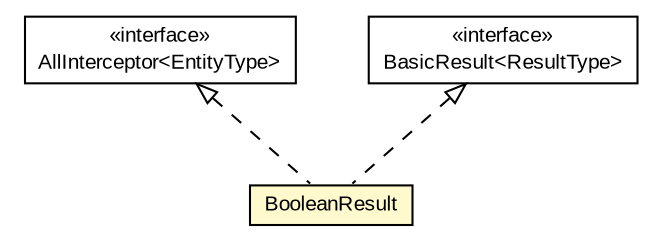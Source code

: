 #!/usr/local/bin/dot
#
# Class diagram 
# Generated by UMLGraph version 5.1 (http://www.umlgraph.org/)
#

digraph G {
	edge [fontname="arial",fontsize=10,labelfontname="arial",labelfontsize=10];
	node [fontname="arial",fontsize=10,shape=plaintext];
	nodesep=0.25;
	ranksep=0.5;
	// io.nextweb.operations.exceptions.AllInterceptor<EntityType>
	c4880 [label=<<table title="io.nextweb.operations.exceptions.AllInterceptor" border="0" cellborder="1" cellspacing="0" cellpadding="2" port="p" href="../operations/exceptions/AllInterceptor.html">
		<tr><td><table border="0" cellspacing="0" cellpadding="1">
<tr><td align="center" balign="center"> &#171;interface&#187; </td></tr>
<tr><td align="center" balign="center"> AllInterceptor&lt;EntityType&gt; </td></tr>
		</table></td></tr>
		</table>>, fontname="arial", fontcolor="black", fontsize=10.0];
	// io.nextweb.fn.BooleanResult
	c4908 [label=<<table title="io.nextweb.fn.BooleanResult" border="0" cellborder="1" cellspacing="0" cellpadding="2" port="p" bgcolor="lemonChiffon" href="./BooleanResult.html">
		<tr><td><table border="0" cellspacing="0" cellpadding="1">
<tr><td align="center" balign="center"> BooleanResult </td></tr>
		</table></td></tr>
		</table>>, fontname="arial", fontcolor="black", fontsize=10.0];
	// io.nextweb.fn.BasicResult<ResultType>
	c4913 [label=<<table title="io.nextweb.fn.BasicResult" border="0" cellborder="1" cellspacing="0" cellpadding="2" port="p" href="./BasicResult.html">
		<tr><td><table border="0" cellspacing="0" cellpadding="1">
<tr><td align="center" balign="center"> &#171;interface&#187; </td></tr>
<tr><td align="center" balign="center"> BasicResult&lt;ResultType&gt; </td></tr>
		</table></td></tr>
		</table>>, fontname="arial", fontcolor="black", fontsize=10.0];
	//io.nextweb.fn.BooleanResult implements io.nextweb.fn.BasicResult<ResultType>
	c4913:p -> c4908:p [dir=back,arrowtail=empty,style=dashed];
	//io.nextweb.fn.BooleanResult implements io.nextweb.operations.exceptions.AllInterceptor<EntityType>
	c4880:p -> c4908:p [dir=back,arrowtail=empty,style=dashed];
}

